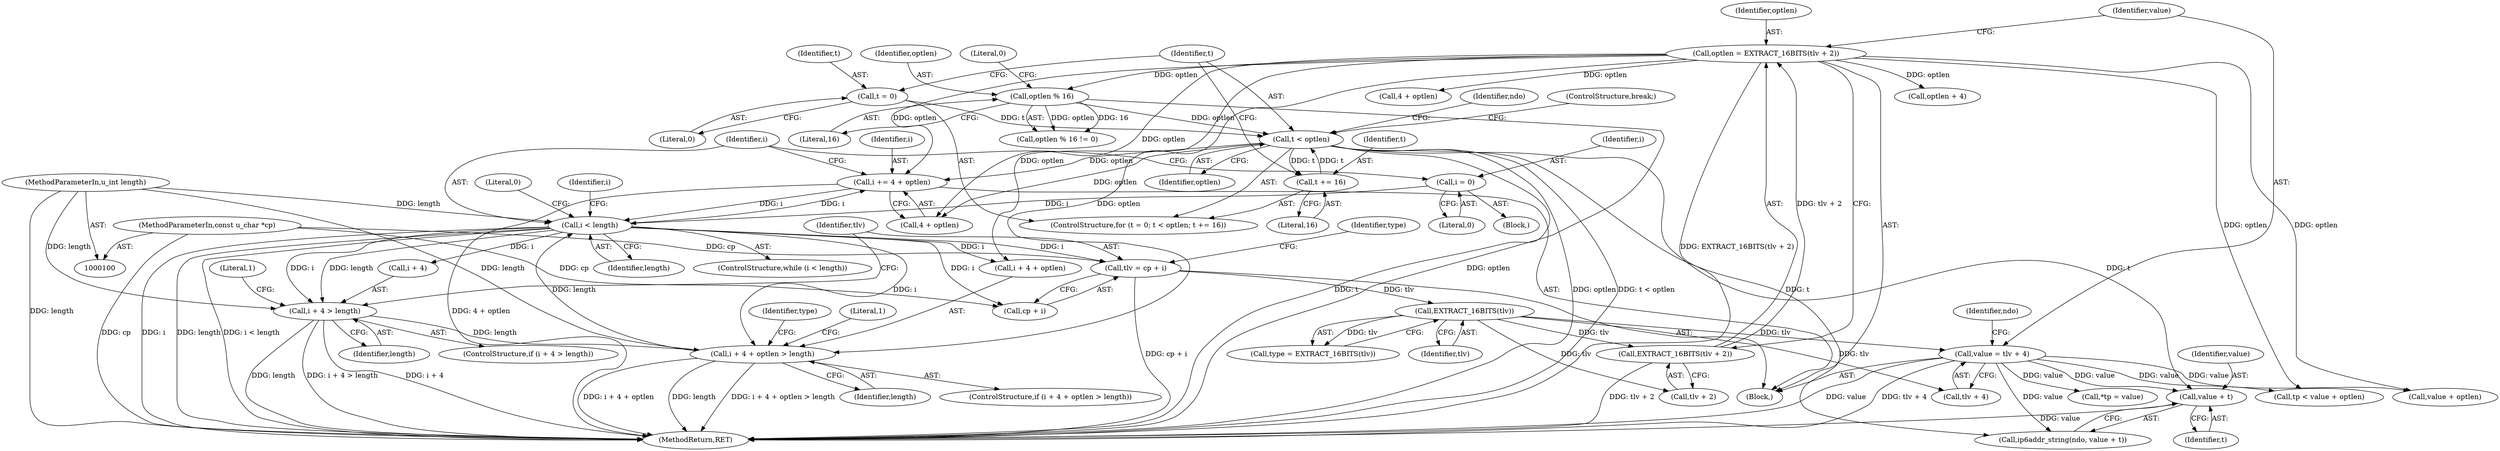 digraph "0_tcpdump_39582c04cc5e34054b2936b423072fb9df2ff6ef@pointer" {
"1000233" [label="(Call,value + t)"];
"1000144" [label="(Call,value = tlv + 4)"];
"1000136" [label="(Call,EXTRACT_16BITS(tlv))"];
"1000129" [label="(Call,tlv = cp + i)"];
"1000102" [label="(MethodParameterIn,const u_char *cp)"];
"1000116" [label="(Call,i < length)"];
"1000112" [label="(Call,i = 0)"];
"1000269" [label="(Call,i += 4 + optlen)"];
"1000220" [label="(Call,t < optlen)"];
"1000217" [label="(Call,t = 0)"];
"1000223" [label="(Call,t += 16)"];
"1000202" [label="(Call,optlen % 16)"];
"1000138" [label="(Call,optlen = EXTRACT_16BITS(tlv + 2))"];
"1000140" [label="(Call,EXTRACT_16BITS(tlv + 2))"];
"1000184" [label="(Call,i + 4 + optlen > length)"];
"1000121" [label="(Call,i + 4 > length)"];
"1000103" [label="(MethodParameterIn,u_int length)"];
"1000139" [label="(Identifier,optlen)"];
"1000121" [label="(Call,i + 4 > length)"];
"1000224" [label="(Identifier,t)"];
"1000128" [label="(Literal,1)"];
"1000220" [label="(Call,t < optlen)"];
"1000221" [label="(Identifier,t)"];
"1000122" [label="(Call,i + 4)"];
"1000246" [label="(Call,value + optlen)"];
"1000151" [label="(Identifier,ndo)"];
"1000137" [label="(Identifier,tlv)"];
"1000130" [label="(Identifier,tlv)"];
"1000270" [label="(Identifier,i)"];
"1000223" [label="(Call,t += 16)"];
"1000222" [label="(Identifier,optlen)"];
"1000180" [label="(Call,optlen + 4)"];
"1000205" [label="(Literal,0)"];
"1000225" [label="(Literal,16)"];
"1000117" [label="(Identifier,i)"];
"1000141" [label="(Call,tlv + 2)"];
"1000204" [label="(Literal,16)"];
"1000140" [label="(Call,EXTRACT_16BITS(tlv + 2))"];
"1000113" [label="(Identifier,i)"];
"1000120" [label="(ControlStructure,if (i + 4 > length))"];
"1000184" [label="(Call,i + 4 + optlen > length)"];
"1000219" [label="(Literal,0)"];
"1000190" [label="(Identifier,length)"];
"1000119" [label="(Block,)"];
"1000118" [label="(Identifier,length)"];
"1000136" [label="(Call,EXTRACT_16BITS(tlv))"];
"1000271" [label="(Call,4 + optlen)"];
"1000135" [label="(Identifier,type)"];
"1000138" [label="(Call,optlen = EXTRACT_16BITS(tlv + 2))"];
"1000216" [label="(ControlStructure,for (t = 0; t < optlen; t += 16))"];
"1000203" [label="(Identifier,optlen)"];
"1000146" [label="(Call,tlv + 4)"];
"1000183" [label="(ControlStructure,if (i + 4 + optlen > length))"];
"1000129" [label="(Call,tlv = cp + i)"];
"1000217" [label="(Call,t = 0)"];
"1000240" [label="(Call,*tp = value)"];
"1000131" [label="(Call,cp + i)"];
"1000187" [label="(Call,4 + optlen)"];
"1000125" [label="(Identifier,length)"];
"1000112" [label="(Call,i = 0)"];
"1000103" [label="(MethodParameterIn,u_int length)"];
"1000235" [label="(Identifier,t)"];
"1000102" [label="(MethodParameterIn,const u_char *cp)"];
"1000228" [label="(Identifier,ndo)"];
"1000202" [label="(Call,optlen % 16)"];
"1000275" [label="(Literal,0)"];
"1000233" [label="(Call,value + t)"];
"1000244" [label="(Call,tp < value + optlen)"];
"1000116" [label="(Call,i < length)"];
"1000269" [label="(Call,i += 4 + optlen)"];
"1000195" [label="(Identifier,type)"];
"1000115" [label="(ControlStructure,while (i < length))"];
"1000201" [label="(Call,optlen % 16 != 0)"];
"1000134" [label="(Call,type = EXTRACT_16BITS(tlv))"];
"1000114" [label="(Literal,0)"];
"1000231" [label="(Call,ip6addr_string(ndo, value + t))"];
"1000276" [label="(MethodReturn,RET)"];
"1000145" [label="(Identifier,value)"];
"1000218" [label="(Identifier,t)"];
"1000234" [label="(Identifier,value)"];
"1000105" [label="(Block,)"];
"1000185" [label="(Call,i + 4 + optlen)"];
"1000193" [label="(Literal,1)"];
"1000236" [label="(ControlStructure,break;)"];
"1000123" [label="(Identifier,i)"];
"1000144" [label="(Call,value = tlv + 4)"];
"1000233" -> "1000231"  [label="AST: "];
"1000233" -> "1000235"  [label="CFG: "];
"1000234" -> "1000233"  [label="AST: "];
"1000235" -> "1000233"  [label="AST: "];
"1000231" -> "1000233"  [label="CFG: "];
"1000233" -> "1000276"  [label="DDG: value"];
"1000144" -> "1000233"  [label="DDG: value"];
"1000220" -> "1000233"  [label="DDG: t"];
"1000144" -> "1000119"  [label="AST: "];
"1000144" -> "1000146"  [label="CFG: "];
"1000145" -> "1000144"  [label="AST: "];
"1000146" -> "1000144"  [label="AST: "];
"1000151" -> "1000144"  [label="CFG: "];
"1000144" -> "1000276"  [label="DDG: value"];
"1000144" -> "1000276"  [label="DDG: tlv + 4"];
"1000136" -> "1000144"  [label="DDG: tlv"];
"1000144" -> "1000231"  [label="DDG: value"];
"1000144" -> "1000240"  [label="DDG: value"];
"1000144" -> "1000244"  [label="DDG: value"];
"1000144" -> "1000246"  [label="DDG: value"];
"1000136" -> "1000134"  [label="AST: "];
"1000136" -> "1000137"  [label="CFG: "];
"1000137" -> "1000136"  [label="AST: "];
"1000134" -> "1000136"  [label="CFG: "];
"1000136" -> "1000134"  [label="DDG: tlv"];
"1000129" -> "1000136"  [label="DDG: tlv"];
"1000136" -> "1000140"  [label="DDG: tlv"];
"1000136" -> "1000141"  [label="DDG: tlv"];
"1000136" -> "1000146"  [label="DDG: tlv"];
"1000129" -> "1000119"  [label="AST: "];
"1000129" -> "1000131"  [label="CFG: "];
"1000130" -> "1000129"  [label="AST: "];
"1000131" -> "1000129"  [label="AST: "];
"1000135" -> "1000129"  [label="CFG: "];
"1000129" -> "1000276"  [label="DDG: cp + i"];
"1000102" -> "1000129"  [label="DDG: cp"];
"1000116" -> "1000129"  [label="DDG: i"];
"1000102" -> "1000100"  [label="AST: "];
"1000102" -> "1000276"  [label="DDG: cp"];
"1000102" -> "1000131"  [label="DDG: cp"];
"1000116" -> "1000115"  [label="AST: "];
"1000116" -> "1000118"  [label="CFG: "];
"1000117" -> "1000116"  [label="AST: "];
"1000118" -> "1000116"  [label="AST: "];
"1000123" -> "1000116"  [label="CFG: "];
"1000275" -> "1000116"  [label="CFG: "];
"1000116" -> "1000276"  [label="DDG: i"];
"1000116" -> "1000276"  [label="DDG: length"];
"1000116" -> "1000276"  [label="DDG: i < length"];
"1000112" -> "1000116"  [label="DDG: i"];
"1000269" -> "1000116"  [label="DDG: i"];
"1000184" -> "1000116"  [label="DDG: length"];
"1000103" -> "1000116"  [label="DDG: length"];
"1000116" -> "1000121"  [label="DDG: i"];
"1000116" -> "1000121"  [label="DDG: length"];
"1000116" -> "1000122"  [label="DDG: i"];
"1000116" -> "1000131"  [label="DDG: i"];
"1000116" -> "1000184"  [label="DDG: i"];
"1000116" -> "1000185"  [label="DDG: i"];
"1000116" -> "1000269"  [label="DDG: i"];
"1000112" -> "1000105"  [label="AST: "];
"1000112" -> "1000114"  [label="CFG: "];
"1000113" -> "1000112"  [label="AST: "];
"1000114" -> "1000112"  [label="AST: "];
"1000117" -> "1000112"  [label="CFG: "];
"1000269" -> "1000119"  [label="AST: "];
"1000269" -> "1000271"  [label="CFG: "];
"1000270" -> "1000269"  [label="AST: "];
"1000271" -> "1000269"  [label="AST: "];
"1000117" -> "1000269"  [label="CFG: "];
"1000269" -> "1000276"  [label="DDG: 4 + optlen"];
"1000220" -> "1000269"  [label="DDG: optlen"];
"1000138" -> "1000269"  [label="DDG: optlen"];
"1000220" -> "1000216"  [label="AST: "];
"1000220" -> "1000222"  [label="CFG: "];
"1000221" -> "1000220"  [label="AST: "];
"1000222" -> "1000220"  [label="AST: "];
"1000228" -> "1000220"  [label="CFG: "];
"1000236" -> "1000220"  [label="CFG: "];
"1000220" -> "1000276"  [label="DDG: t"];
"1000220" -> "1000276"  [label="DDG: optlen"];
"1000220" -> "1000276"  [label="DDG: t < optlen"];
"1000217" -> "1000220"  [label="DDG: t"];
"1000223" -> "1000220"  [label="DDG: t"];
"1000202" -> "1000220"  [label="DDG: optlen"];
"1000220" -> "1000223"  [label="DDG: t"];
"1000220" -> "1000231"  [label="DDG: t"];
"1000220" -> "1000271"  [label="DDG: optlen"];
"1000217" -> "1000216"  [label="AST: "];
"1000217" -> "1000219"  [label="CFG: "];
"1000218" -> "1000217"  [label="AST: "];
"1000219" -> "1000217"  [label="AST: "];
"1000221" -> "1000217"  [label="CFG: "];
"1000223" -> "1000216"  [label="AST: "];
"1000223" -> "1000225"  [label="CFG: "];
"1000224" -> "1000223"  [label="AST: "];
"1000225" -> "1000223"  [label="AST: "];
"1000221" -> "1000223"  [label="CFG: "];
"1000202" -> "1000201"  [label="AST: "];
"1000202" -> "1000204"  [label="CFG: "];
"1000203" -> "1000202"  [label="AST: "];
"1000204" -> "1000202"  [label="AST: "];
"1000205" -> "1000202"  [label="CFG: "];
"1000202" -> "1000276"  [label="DDG: optlen"];
"1000202" -> "1000201"  [label="DDG: optlen"];
"1000202" -> "1000201"  [label="DDG: 16"];
"1000138" -> "1000202"  [label="DDG: optlen"];
"1000138" -> "1000119"  [label="AST: "];
"1000138" -> "1000140"  [label="CFG: "];
"1000139" -> "1000138"  [label="AST: "];
"1000140" -> "1000138"  [label="AST: "];
"1000145" -> "1000138"  [label="CFG: "];
"1000138" -> "1000276"  [label="DDG: EXTRACT_16BITS(tlv + 2)"];
"1000140" -> "1000138"  [label="DDG: tlv + 2"];
"1000138" -> "1000180"  [label="DDG: optlen"];
"1000138" -> "1000184"  [label="DDG: optlen"];
"1000138" -> "1000185"  [label="DDG: optlen"];
"1000138" -> "1000187"  [label="DDG: optlen"];
"1000138" -> "1000244"  [label="DDG: optlen"];
"1000138" -> "1000246"  [label="DDG: optlen"];
"1000138" -> "1000271"  [label="DDG: optlen"];
"1000140" -> "1000141"  [label="CFG: "];
"1000141" -> "1000140"  [label="AST: "];
"1000140" -> "1000276"  [label="DDG: tlv + 2"];
"1000184" -> "1000183"  [label="AST: "];
"1000184" -> "1000190"  [label="CFG: "];
"1000185" -> "1000184"  [label="AST: "];
"1000190" -> "1000184"  [label="AST: "];
"1000193" -> "1000184"  [label="CFG: "];
"1000195" -> "1000184"  [label="CFG: "];
"1000184" -> "1000276"  [label="DDG: i + 4 + optlen"];
"1000184" -> "1000276"  [label="DDG: length"];
"1000184" -> "1000276"  [label="DDG: i + 4 + optlen > length"];
"1000121" -> "1000184"  [label="DDG: length"];
"1000103" -> "1000184"  [label="DDG: length"];
"1000121" -> "1000120"  [label="AST: "];
"1000121" -> "1000125"  [label="CFG: "];
"1000122" -> "1000121"  [label="AST: "];
"1000125" -> "1000121"  [label="AST: "];
"1000128" -> "1000121"  [label="CFG: "];
"1000130" -> "1000121"  [label="CFG: "];
"1000121" -> "1000276"  [label="DDG: length"];
"1000121" -> "1000276"  [label="DDG: i + 4 > length"];
"1000121" -> "1000276"  [label="DDG: i + 4"];
"1000103" -> "1000121"  [label="DDG: length"];
"1000103" -> "1000100"  [label="AST: "];
"1000103" -> "1000276"  [label="DDG: length"];
}

